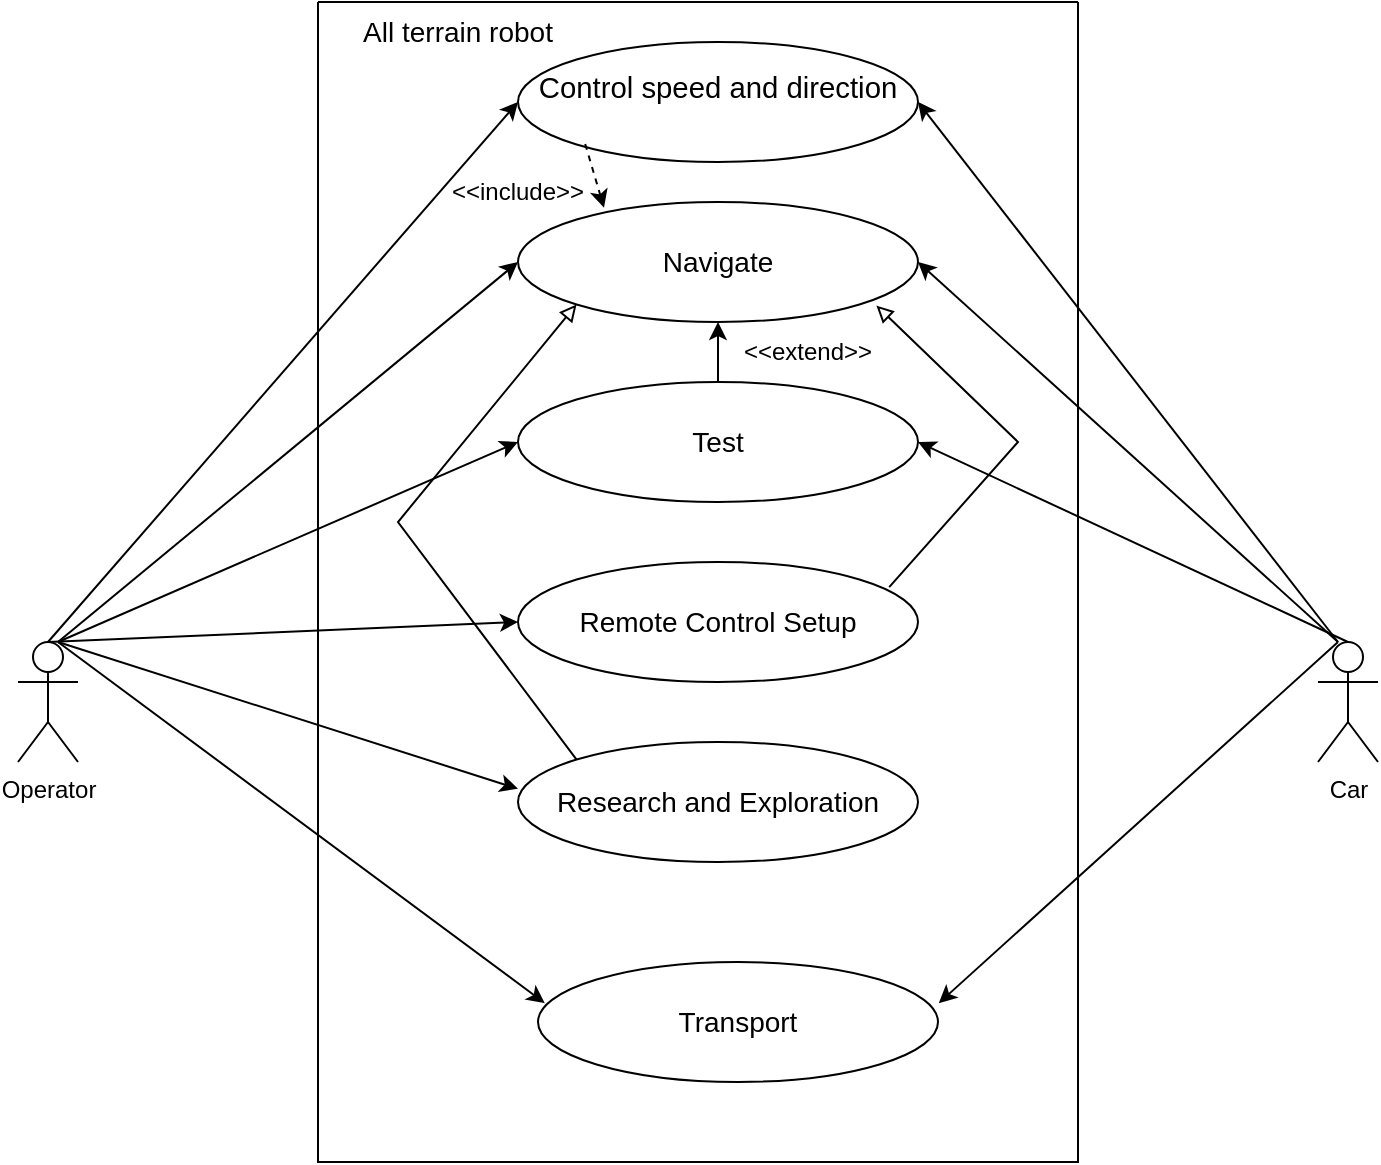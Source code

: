 <mxfile version="20.8.13" type="device"><diagram id="FmKV3Fs-bk4QGuiL1zlo" name="Page-1"><mxGraphModel dx="955" dy="534" grid="1" gridSize="10" guides="1" tooltips="1" connect="1" arrows="1" fold="1" page="1" pageScale="1" pageWidth="1169" pageHeight="827" math="0" shadow="0"><root><mxCell id="0"/><mxCell id="1" parent="0"/><mxCell id="byKbe_dSf4aEhgXORS5f-2" value="" style="swimlane;startSize=0;" parent="1" vertex="1"><mxGeometry x="310" y="10" width="380" height="580" as="geometry"/></mxCell><mxCell id="byKbe_dSf4aEhgXORS5f-3" value="&#10;&lt;b id=&quot;docs-internal-guid-31b45207-7fff-db19-d693-8c355f4e6a58&quot; style=&quot;font-weight:normal;&quot;&gt;&lt;span style=&quot;font-size: 11pt; font-family: Arial; color: rgb(0, 0, 0); background-color: transparent; font-weight: 400; font-style: normal; font-variant: normal; text-decoration: none; vertical-align: baseline;&quot;&gt;Control speed and direction&lt;/span&gt;&lt;/b&gt;&#10;&#10;" style="ellipse;whiteSpace=wrap;html=1;" parent="byKbe_dSf4aEhgXORS5f-2" vertex="1"><mxGeometry x="100" y="20" width="200" height="60" as="geometry"/></mxCell><mxCell id="byKbe_dSf4aEhgXORS5f-6" value="&lt;font style=&quot;font-size: 14px;&quot;&gt;Navigate&lt;/font&gt;&lt;span id=&quot;docs-internal-guid-dbecc393-7fff-f5e5-62f5-120549d331b3&quot;&gt;&lt;/span&gt;&lt;span id=&quot;docs-internal-guid-dbecc393-7fff-f5e5-62f5-120549d331b3&quot;&gt;&lt;/span&gt;&lt;span id=&quot;docs-internal-guid-dbecc393-7fff-f5e5-62f5-120549d331b3&quot;&gt;&lt;/span&gt;&lt;span id=&quot;docs-internal-guid-dbecc393-7fff-f5e5-62f5-120549d331b3&quot;&gt;&lt;/span&gt;&lt;span id=&quot;docs-internal-guid-dbecc393-7fff-f5e5-62f5-120549d331b3&quot;&gt;&lt;/span&gt;&lt;span id=&quot;docs-internal-guid-dbecc393-7fff-f5e5-62f5-120549d331b3&quot;&gt;&lt;/span&gt;&lt;span id=&quot;docs-internal-guid-dbecc393-7fff-f5e5-62f5-120549d331b3&quot;&gt;&lt;/span&gt;" style="ellipse;whiteSpace=wrap;html=1;" parent="byKbe_dSf4aEhgXORS5f-2" vertex="1"><mxGeometry x="100" y="100" width="200" height="60" as="geometry"/></mxCell><mxCell id="byKbe_dSf4aEhgXORS5f-13" value="&lt;font style=&quot;font-size: 14px;&quot;&gt;Research and Exploration&lt;/font&gt;" style="ellipse;whiteSpace=wrap;html=1;" parent="byKbe_dSf4aEhgXORS5f-2" vertex="1"><mxGeometry x="100" y="370" width="200" height="60" as="geometry"/></mxCell><mxCell id="byKbe_dSf4aEhgXORS5f-12" value="&lt;font style=&quot;font-size: 14px;&quot;&gt;Remote Control Setup&lt;/font&gt;" style="ellipse;whiteSpace=wrap;html=1;" parent="byKbe_dSf4aEhgXORS5f-2" vertex="1"><mxGeometry x="100" y="280" width="200" height="60" as="geometry"/></mxCell><mxCell id="byKbe_dSf4aEhgXORS5f-11" value="&lt;font style=&quot;font-size: 14px;&quot;&gt;Test&lt;/font&gt;" style="ellipse;whiteSpace=wrap;html=1;" parent="byKbe_dSf4aEhgXORS5f-2" vertex="1"><mxGeometry x="100" y="190" width="200" height="60" as="geometry"/></mxCell><mxCell id="byKbe_dSf4aEhgXORS5f-10" value="&lt;font style=&quot;font-size: 14px;&quot;&gt;Transport&lt;/font&gt;" style="ellipse;whiteSpace=wrap;html=1;" parent="byKbe_dSf4aEhgXORS5f-2" vertex="1"><mxGeometry x="110" y="480" width="200" height="60" as="geometry"/></mxCell><mxCell id="iCrpHqlY2FX0c-7dMhZO-3" value="&amp;lt;&amp;lt;include&amp;gt;&amp;gt;" style="text;html=1;strokeColor=none;fillColor=none;align=center;verticalAlign=middle;whiteSpace=wrap;rounded=0;" vertex="1" parent="byKbe_dSf4aEhgXORS5f-2"><mxGeometry x="70" y="80" width="60" height="30" as="geometry"/></mxCell><mxCell id="iCrpHqlY2FX0c-7dMhZO-5" value="" style="endArrow=classic;html=1;rounded=0;exitX=0.5;exitY=0;exitDx=0;exitDy=0;entryX=0.5;entryY=1;entryDx=0;entryDy=0;" edge="1" parent="byKbe_dSf4aEhgXORS5f-2" source="byKbe_dSf4aEhgXORS5f-11" target="byKbe_dSf4aEhgXORS5f-6"><mxGeometry width="50" height="50" relative="1" as="geometry"><mxPoint x="130" y="290" as="sourcePoint"/><mxPoint x="180" y="240" as="targetPoint"/></mxGeometry></mxCell><mxCell id="iCrpHqlY2FX0c-7dMhZO-6" value="&amp;lt;&amp;lt;extend&amp;gt;&amp;gt;" style="text;html=1;strokeColor=none;fillColor=none;align=center;verticalAlign=middle;whiteSpace=wrap;rounded=0;" vertex="1" parent="byKbe_dSf4aEhgXORS5f-2"><mxGeometry x="215" y="160" width="60" height="30" as="geometry"/></mxCell><mxCell id="iCrpHqlY2FX0c-7dMhZO-7" value="" style="endArrow=block;html=1;rounded=0;exitX=0;exitY=0;exitDx=0;exitDy=0;entryX=0;entryY=1;entryDx=0;entryDy=0;endFill=0;" edge="1" parent="byKbe_dSf4aEhgXORS5f-2" source="byKbe_dSf4aEhgXORS5f-13" target="byKbe_dSf4aEhgXORS5f-6"><mxGeometry width="50" height="50" relative="1" as="geometry"><mxPoint x="130" y="360" as="sourcePoint"/><mxPoint x="180" y="310" as="targetPoint"/><Array as="points"><mxPoint x="40" y="260"/></Array></mxGeometry></mxCell><mxCell id="iCrpHqlY2FX0c-7dMhZO-9" value="" style="endArrow=block;html=1;rounded=0;exitX=0.928;exitY=0.21;exitDx=0;exitDy=0;exitPerimeter=0;entryX=0.896;entryY=0.863;entryDx=0;entryDy=0;entryPerimeter=0;endFill=0;" edge="1" parent="byKbe_dSf4aEhgXORS5f-2" source="byKbe_dSf4aEhgXORS5f-12" target="byKbe_dSf4aEhgXORS5f-6"><mxGeometry width="50" height="50" relative="1" as="geometry"><mxPoint x="130" y="330" as="sourcePoint"/><mxPoint x="180" y="280" as="targetPoint"/><Array as="points"><mxPoint x="350" y="220"/></Array></mxGeometry></mxCell><mxCell id="iCrpHqlY2FX0c-7dMhZO-10" value="&lt;font style=&quot;font-size: 14px;&quot;&gt;All terrain robot&lt;/font&gt;" style="text;html=1;strokeColor=none;fillColor=none;align=center;verticalAlign=middle;whiteSpace=wrap;rounded=0;" vertex="1" parent="byKbe_dSf4aEhgXORS5f-2"><mxGeometry x="10" width="120" height="30" as="geometry"/></mxCell><mxCell id="iCrpHqlY2FX0c-7dMhZO-4" value="" style="endArrow=classic;html=1;rounded=0;dashed=1;exitX=1.06;exitY=-0.3;exitDx=0;exitDy=0;exitPerimeter=0;entryX=0.215;entryY=0.048;entryDx=0;entryDy=0;entryPerimeter=0;" edge="1" parent="byKbe_dSf4aEhgXORS5f-2" source="iCrpHqlY2FX0c-7dMhZO-3" target="byKbe_dSf4aEhgXORS5f-6"><mxGeometry width="50" height="50" relative="1" as="geometry"><mxPoint x="130" y="420" as="sourcePoint"/><mxPoint x="150" y="180" as="targetPoint"/></mxGeometry></mxCell><mxCell id="byKbe_dSf4aEhgXORS5f-7" value="Operator" style="shape=umlActor;verticalLabelPosition=bottom;verticalAlign=top;html=1;outlineConnect=0;" parent="1" vertex="1"><mxGeometry x="160" y="330" width="30" height="60" as="geometry"/></mxCell><mxCell id="byKbe_dSf4aEhgXORS5f-8" value="Car" style="shape=umlActor;verticalLabelPosition=bottom;verticalAlign=top;html=1;outlineConnect=0;" parent="1" vertex="1"><mxGeometry x="810" y="330" width="30" height="60" as="geometry"/></mxCell><mxCell id="byKbe_dSf4aEhgXORS5f-16" value="" style="endArrow=classic;html=1;rounded=0;fontSize=14;exitX=0.5;exitY=0;exitDx=0;exitDy=0;exitPerimeter=0;entryX=0;entryY=0.5;entryDx=0;entryDy=0;" parent="1" source="byKbe_dSf4aEhgXORS5f-7" target="byKbe_dSf4aEhgXORS5f-3" edge="1"><mxGeometry width="50" height="50" relative="1" as="geometry"><mxPoint x="510" y="390" as="sourcePoint"/><mxPoint x="560" y="340" as="targetPoint"/></mxGeometry></mxCell><mxCell id="byKbe_dSf4aEhgXORS5f-17" value="" style="endArrow=classic;html=1;rounded=0;fontSize=14;entryX=0;entryY=0.5;entryDx=0;entryDy=0;" parent="1" target="byKbe_dSf4aEhgXORS5f-6" edge="1"><mxGeometry width="50" height="50" relative="1" as="geometry"><mxPoint x="180" y="330" as="sourcePoint"/><mxPoint x="560" y="340" as="targetPoint"/></mxGeometry></mxCell><mxCell id="byKbe_dSf4aEhgXORS5f-18" value="" style="endArrow=classic;html=1;rounded=0;fontSize=14;entryX=0;entryY=0.5;entryDx=0;entryDy=0;" parent="1" target="byKbe_dSf4aEhgXORS5f-11" edge="1"><mxGeometry width="50" height="50" relative="1" as="geometry"><mxPoint x="180" y="330" as="sourcePoint"/><mxPoint x="560" y="340" as="targetPoint"/></mxGeometry></mxCell><mxCell id="byKbe_dSf4aEhgXORS5f-19" value="" style="endArrow=classic;html=1;rounded=0;fontSize=14;exitX=0.5;exitY=0;exitDx=0;exitDy=0;exitPerimeter=0;entryX=0;entryY=0.5;entryDx=0;entryDy=0;" parent="1" source="byKbe_dSf4aEhgXORS5f-7" target="byKbe_dSf4aEhgXORS5f-12" edge="1"><mxGeometry width="50" height="50" relative="1" as="geometry"><mxPoint x="510" y="390" as="sourcePoint"/><mxPoint x="560" y="340" as="targetPoint"/></mxGeometry></mxCell><mxCell id="byKbe_dSf4aEhgXORS5f-20" value="" style="endArrow=classic;html=1;rounded=0;fontSize=14;entryX=0;entryY=0.39;entryDx=0;entryDy=0;entryPerimeter=0;" parent="1" target="byKbe_dSf4aEhgXORS5f-13" edge="1"><mxGeometry width="50" height="50" relative="1" as="geometry"><mxPoint x="180" y="330" as="sourcePoint"/><mxPoint x="560" y="340" as="targetPoint"/></mxGeometry></mxCell><mxCell id="byKbe_dSf4aEhgXORS5f-22" value="" style="endArrow=classic;html=1;rounded=0;fontSize=14;entryX=0.017;entryY=0.343;entryDx=0;entryDy=0;entryPerimeter=0;" parent="1" target="byKbe_dSf4aEhgXORS5f-10" edge="1"><mxGeometry width="50" height="50" relative="1" as="geometry"><mxPoint x="180" y="330" as="sourcePoint"/><mxPoint x="560" y="480" as="targetPoint"/></mxGeometry></mxCell><mxCell id="byKbe_dSf4aEhgXORS5f-23" value="" style="endArrow=classic;html=1;rounded=0;fontSize=14;entryX=1;entryY=0.5;entryDx=0;entryDy=0;" parent="1" target="byKbe_dSf4aEhgXORS5f-3" edge="1"><mxGeometry width="50" height="50" relative="1" as="geometry"><mxPoint x="820" y="330" as="sourcePoint"/><mxPoint x="560" y="330" as="targetPoint"/></mxGeometry></mxCell><mxCell id="byKbe_dSf4aEhgXORS5f-24" value="" style="endArrow=classic;html=1;rounded=0;fontSize=14;entryX=1;entryY=0.5;entryDx=0;entryDy=0;" parent="1" target="byKbe_dSf4aEhgXORS5f-6" edge="1"><mxGeometry width="50" height="50" relative="1" as="geometry"><mxPoint x="820" y="330" as="sourcePoint"/><mxPoint x="560" y="330" as="targetPoint"/></mxGeometry></mxCell><mxCell id="byKbe_dSf4aEhgXORS5f-25" value="" style="endArrow=classic;html=1;rounded=0;fontSize=14;exitX=0.5;exitY=0;exitDx=0;exitDy=0;exitPerimeter=0;entryX=1;entryY=0.5;entryDx=0;entryDy=0;" parent="1" source="byKbe_dSf4aEhgXORS5f-8" target="byKbe_dSf4aEhgXORS5f-11" edge="1"><mxGeometry width="50" height="50" relative="1" as="geometry"><mxPoint x="510" y="380" as="sourcePoint"/><mxPoint x="560" y="330" as="targetPoint"/></mxGeometry></mxCell><mxCell id="byKbe_dSf4aEhgXORS5f-29" value="" style="endArrow=classic;html=1;rounded=0;fontSize=14;entryX=1.002;entryY=0.343;entryDx=0;entryDy=0;entryPerimeter=0;" parent="1" edge="1" target="byKbe_dSf4aEhgXORS5f-10"><mxGeometry width="50" height="50" relative="1" as="geometry"><mxPoint x="820" y="330" as="sourcePoint"/><mxPoint x="600" y="660" as="targetPoint"/></mxGeometry></mxCell></root></mxGraphModel></diagram></mxfile>